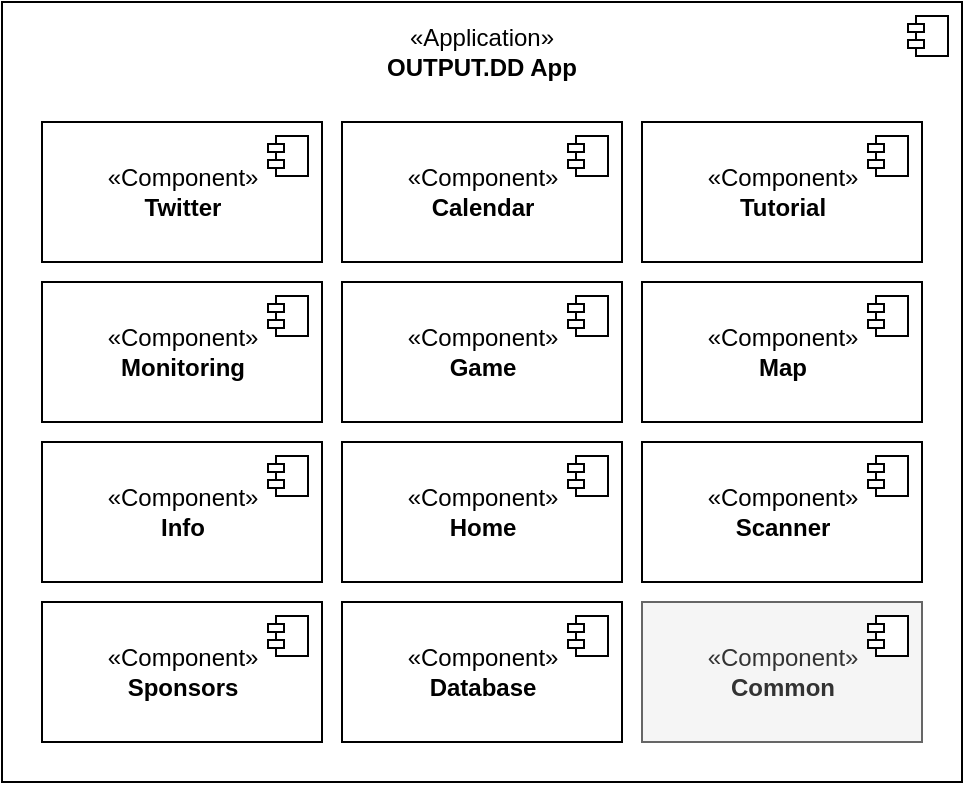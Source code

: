<mxfile version="13.3.1" type="device"><diagram id="PGyRKlUREU_5g-chNvty" name="Page-1"><mxGraphModel dx="788" dy="567" grid="1" gridSize="10" guides="1" tooltips="1" connect="1" arrows="1" fold="1" page="1" pageScale="1" pageWidth="1000" pageHeight="1000" math="0" shadow="0"><root><mxCell id="0"/><mxCell id="1" parent="0"/><mxCell id="J-srd_kL8cx-6VNso9HC-1" value="" style="html=1;dropTarget=0;" vertex="1" parent="1"><mxGeometry x="260" y="120" width="480" height="390" as="geometry"/></mxCell><mxCell id="J-srd_kL8cx-6VNso9HC-2" value="" style="shape=component;jettyWidth=8;jettyHeight=4;" vertex="1" parent="J-srd_kL8cx-6VNso9HC-1"><mxGeometry x="1" width="20" height="20" relative="1" as="geometry"><mxPoint x="-27" y="7" as="offset"/></mxGeometry></mxCell><mxCell id="J-srd_kL8cx-6VNso9HC-3" value="&lt;span&gt;«Application»&lt;/span&gt;&lt;br&gt;&lt;b&gt;OUTPUT.DD App&lt;/b&gt;" style="text;html=1;strokeColor=none;fillColor=none;align=center;verticalAlign=middle;whiteSpace=wrap;rounded=0;" vertex="1" parent="1"><mxGeometry x="430" y="140" width="140" height="10" as="geometry"/></mxCell><mxCell id="J-srd_kL8cx-6VNso9HC-4" value="«Component»&lt;br&gt;&lt;b&gt;Calendar&lt;/b&gt;" style="html=1;dropTarget=0;" vertex="1" parent="1"><mxGeometry x="430" y="180" width="140" height="70" as="geometry"/></mxCell><mxCell id="J-srd_kL8cx-6VNso9HC-5" value="" style="shape=component;jettyWidth=8;jettyHeight=4;" vertex="1" parent="J-srd_kL8cx-6VNso9HC-4"><mxGeometry x="1" width="20" height="20" relative="1" as="geometry"><mxPoint x="-27" y="7" as="offset"/></mxGeometry></mxCell><mxCell id="J-srd_kL8cx-6VNso9HC-6" value="«Component»&lt;br&gt;&lt;b&gt;Common&lt;/b&gt;" style="html=1;dropTarget=0;fillColor=#f5f5f5;strokeColor=#666666;fontColor=#333333;" vertex="1" parent="1"><mxGeometry x="580" y="420" width="140" height="70" as="geometry"/></mxCell><mxCell id="J-srd_kL8cx-6VNso9HC-7" value="" style="shape=component;jettyWidth=8;jettyHeight=4;" vertex="1" parent="J-srd_kL8cx-6VNso9HC-6"><mxGeometry x="1" width="20" height="20" relative="1" as="geometry"><mxPoint x="-27" y="7" as="offset"/></mxGeometry></mxCell><mxCell id="J-srd_kL8cx-6VNso9HC-8" value="«Component»&lt;br&gt;&lt;b&gt;Game&lt;/b&gt;" style="html=1;dropTarget=0;" vertex="1" parent="1"><mxGeometry x="430" y="260" width="140" height="70" as="geometry"/></mxCell><mxCell id="J-srd_kL8cx-6VNso9HC-9" value="" style="shape=component;jettyWidth=8;jettyHeight=4;" vertex="1" parent="J-srd_kL8cx-6VNso9HC-8"><mxGeometry x="1" width="20" height="20" relative="1" as="geometry"><mxPoint x="-27" y="7" as="offset"/></mxGeometry></mxCell><mxCell id="J-srd_kL8cx-6VNso9HC-10" value="«Component»&lt;br&gt;&lt;b&gt;Monitoring&lt;/b&gt;" style="html=1;dropTarget=0;" vertex="1" parent="1"><mxGeometry x="280" y="260" width="140" height="70" as="geometry"/></mxCell><mxCell id="J-srd_kL8cx-6VNso9HC-11" value="" style="shape=component;jettyWidth=8;jettyHeight=4;" vertex="1" parent="J-srd_kL8cx-6VNso9HC-10"><mxGeometry x="1" width="20" height="20" relative="1" as="geometry"><mxPoint x="-27" y="7" as="offset"/></mxGeometry></mxCell><mxCell id="J-srd_kL8cx-6VNso9HC-12" value="«Component»&lt;br&gt;&lt;b&gt;Map&lt;/b&gt;" style="html=1;dropTarget=0;" vertex="1" parent="1"><mxGeometry x="580" y="260" width="140" height="70" as="geometry"/></mxCell><mxCell id="J-srd_kL8cx-6VNso9HC-13" value="" style="shape=component;jettyWidth=8;jettyHeight=4;" vertex="1" parent="J-srd_kL8cx-6VNso9HC-12"><mxGeometry x="1" width="20" height="20" relative="1" as="geometry"><mxPoint x="-27" y="7" as="offset"/></mxGeometry></mxCell><mxCell id="J-srd_kL8cx-6VNso9HC-14" value="«Component»&lt;br&gt;&lt;b&gt;Home&lt;/b&gt;" style="html=1;dropTarget=0;" vertex="1" parent="1"><mxGeometry x="430" y="340" width="140" height="70" as="geometry"/></mxCell><mxCell id="J-srd_kL8cx-6VNso9HC-15" value="" style="shape=component;jettyWidth=8;jettyHeight=4;" vertex="1" parent="J-srd_kL8cx-6VNso9HC-14"><mxGeometry x="1" width="20" height="20" relative="1" as="geometry"><mxPoint x="-27" y="7" as="offset"/></mxGeometry></mxCell><mxCell id="J-srd_kL8cx-6VNso9HC-16" value="«Component»&lt;br&gt;&lt;b&gt;Scanner&lt;/b&gt;" style="html=1;dropTarget=0;" vertex="1" parent="1"><mxGeometry x="580" y="340" width="140" height="70" as="geometry"/></mxCell><mxCell id="J-srd_kL8cx-6VNso9HC-17" value="" style="shape=component;jettyWidth=8;jettyHeight=4;" vertex="1" parent="J-srd_kL8cx-6VNso9HC-16"><mxGeometry x="1" width="20" height="20" relative="1" as="geometry"><mxPoint x="-27" y="7" as="offset"/></mxGeometry></mxCell><mxCell id="J-srd_kL8cx-6VNso9HC-18" value="«Component»&lt;br&gt;&lt;b&gt;Tutorial&lt;/b&gt;" style="html=1;dropTarget=0;" vertex="1" parent="1"><mxGeometry x="580" y="180" width="140" height="70" as="geometry"/></mxCell><mxCell id="J-srd_kL8cx-6VNso9HC-19" value="" style="shape=component;jettyWidth=8;jettyHeight=4;" vertex="1" parent="J-srd_kL8cx-6VNso9HC-18"><mxGeometry x="1" width="20" height="20" relative="1" as="geometry"><mxPoint x="-27" y="7" as="offset"/></mxGeometry></mxCell><mxCell id="J-srd_kL8cx-6VNso9HC-20" value="«Component»&lt;br&gt;&lt;b&gt;Twitter&lt;/b&gt;" style="html=1;dropTarget=0;" vertex="1" parent="1"><mxGeometry x="280" y="180" width="140" height="70" as="geometry"/></mxCell><mxCell id="J-srd_kL8cx-6VNso9HC-21" value="" style="shape=component;jettyWidth=8;jettyHeight=4;" vertex="1" parent="J-srd_kL8cx-6VNso9HC-20"><mxGeometry x="1" width="20" height="20" relative="1" as="geometry"><mxPoint x="-27" y="7" as="offset"/></mxGeometry></mxCell><mxCell id="J-srd_kL8cx-6VNso9HC-22" value="«Component»&lt;br&gt;&lt;b&gt;Sponsors&lt;/b&gt;" style="html=1;dropTarget=0;" vertex="1" parent="1"><mxGeometry x="280" y="420" width="140" height="70" as="geometry"/></mxCell><mxCell id="J-srd_kL8cx-6VNso9HC-23" value="" style="shape=component;jettyWidth=8;jettyHeight=4;" vertex="1" parent="J-srd_kL8cx-6VNso9HC-22"><mxGeometry x="1" width="20" height="20" relative="1" as="geometry"><mxPoint x="-27" y="7" as="offset"/></mxGeometry></mxCell><mxCell id="J-srd_kL8cx-6VNso9HC-24" value="«Component»&lt;br&gt;&lt;b&gt;Info&lt;/b&gt;" style="html=1;dropTarget=0;" vertex="1" parent="1"><mxGeometry x="280" y="340" width="140" height="70" as="geometry"/></mxCell><mxCell id="J-srd_kL8cx-6VNso9HC-25" value="" style="shape=component;jettyWidth=8;jettyHeight=4;" vertex="1" parent="J-srd_kL8cx-6VNso9HC-24"><mxGeometry x="1" width="20" height="20" relative="1" as="geometry"><mxPoint x="-27" y="7" as="offset"/></mxGeometry></mxCell><mxCell id="J-srd_kL8cx-6VNso9HC-26" value="«Component»&lt;br&gt;&lt;b&gt;Database&lt;/b&gt;" style="html=1;dropTarget=0;" vertex="1" parent="1"><mxGeometry x="430" y="420" width="140" height="70" as="geometry"/></mxCell><mxCell id="J-srd_kL8cx-6VNso9HC-27" value="" style="shape=component;jettyWidth=8;jettyHeight=4;" vertex="1" parent="J-srd_kL8cx-6VNso9HC-26"><mxGeometry x="1" width="20" height="20" relative="1" as="geometry"><mxPoint x="-27" y="7" as="offset"/></mxGeometry></mxCell></root></mxGraphModel></diagram></mxfile>